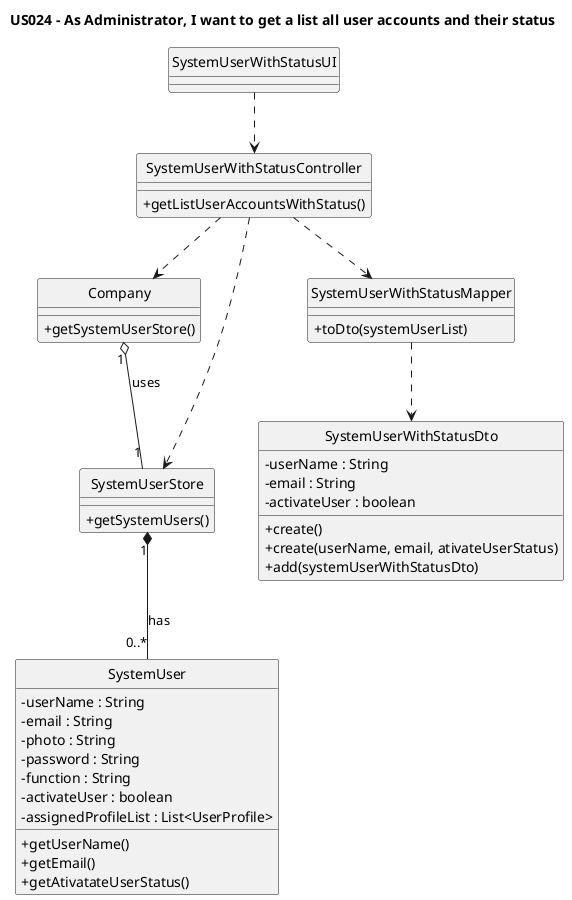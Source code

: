 @startuml
'https://plantuml.com/class-diagram

hide circle
skinparam classAttributeIconSize 0

title US024 - As Administrator, I want to get a list all user accounts and their status

class SystemUserWithStatusUI {

}

class SystemUserWithStatusController {
    +getListUserAccountsWithStatus()

}

class Company {
    +getSystemUserStore()
}

class SystemUserStore {
+getSystemUsers()
}

class SystemUserWithStatusMapper{
+toDto(systemUserList)
}

class SystemUser {
-userName : String
-email : String
-photo : String
-password : String
-function : String
-activateUser : boolean
-assignedProfileList : List<UserProfile>
+getUserName()
+getEmail()
+getAtivatateUserStatus()
}

class SystemUserWithStatusDto {
-userName : String
-email : String
-activateUser : boolean
+create()
+create(userName, email, ativateUserStatus)
+add(systemUserWithStatusDto)

}

SystemUserWithStatusUI ..> SystemUserWithStatusController

SystemUserWithStatusController ..> Company
SystemUserWithStatusController ..> SystemUserStore
SystemUserWithStatusController ..> SystemUserWithStatusMapper
SystemUserWithStatusMapper ..> SystemUserWithStatusDto



Company "1" o-- "1" SystemUserStore: uses
SystemUserStore "1" *-- "0..*" SystemUser: has

@enduml
